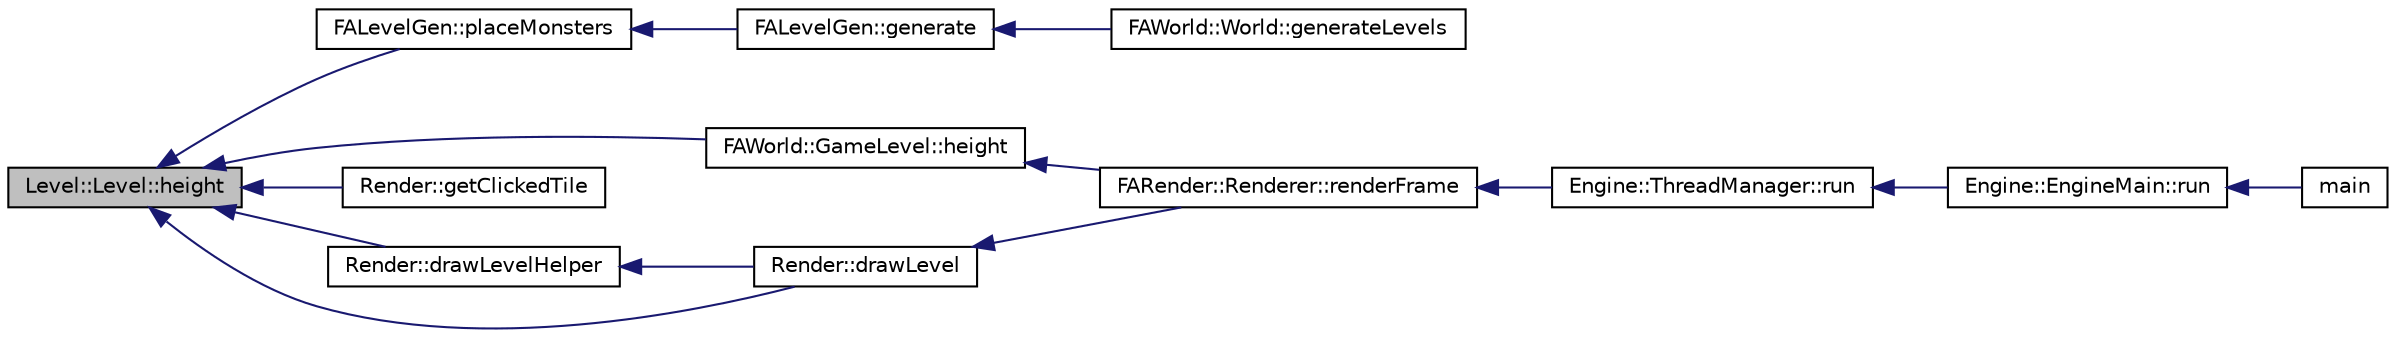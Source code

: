 digraph G
{
  edge [fontname="Helvetica",fontsize="10",labelfontname="Helvetica",labelfontsize="10"];
  node [fontname="Helvetica",fontsize="10",shape=record];
  rankdir="LR";
  Node1 [label="Level::Level::height",height=0.2,width=0.4,color="black", fillcolor="grey75", style="filled" fontcolor="black"];
  Node1 -> Node2 [dir="back",color="midnightblue",fontsize="10",style="solid",fontname="Helvetica"];
  Node2 [label="FALevelGen::placeMonsters",height=0.2,width=0.4,color="black", fillcolor="white", style="filled",URL="$namespace_f_a_level_gen.html#a2f48db4843ed8be1a245fed54a4b7e0b"];
  Node2 -> Node3 [dir="back",color="midnightblue",fontsize="10",style="solid",fontname="Helvetica"];
  Node3 [label="FALevelGen::generate",height=0.2,width=0.4,color="black", fillcolor="white", style="filled",URL="$namespace_f_a_level_gen.html#acf970d89560068907dc8e5f8a0511161"];
  Node3 -> Node4 [dir="back",color="midnightblue",fontsize="10",style="solid",fontname="Helvetica"];
  Node4 [label="FAWorld::World::generateLevels",height=0.2,width=0.4,color="black", fillcolor="white", style="filled",URL="$class_f_a_world_1_1_world.html#a5f2ca8c8743cc7689ba9227be88f9556"];
  Node1 -> Node5 [dir="back",color="midnightblue",fontsize="10",style="solid",fontname="Helvetica"];
  Node5 [label="FAWorld::GameLevel::height",height=0.2,width=0.4,color="black", fillcolor="white", style="filled",URL="$class_f_a_world_1_1_game_level.html#ad576185f819af1be6b83418031d0cc58"];
  Node5 -> Node6 [dir="back",color="midnightblue",fontsize="10",style="solid",fontname="Helvetica"];
  Node6 [label="FARender::Renderer::renderFrame",height=0.2,width=0.4,color="black", fillcolor="white", style="filled",URL="$class_f_a_render_1_1_renderer.html#ad6e983189d6cf6b7aaef89d54ed89396",tooltip="To be called only by Engine::ThreadManager."];
  Node6 -> Node7 [dir="back",color="midnightblue",fontsize="10",style="solid",fontname="Helvetica"];
  Node7 [label="Engine::ThreadManager::run",height=0.2,width=0.4,color="black", fillcolor="white", style="filled",URL="$class_engine_1_1_thread_manager.html#ab99a6ee7b73f2e9b24a824e811df5d88"];
  Node7 -> Node8 [dir="back",color="midnightblue",fontsize="10",style="solid",fontname="Helvetica"];
  Node8 [label="Engine::EngineMain::run",height=0.2,width=0.4,color="black", fillcolor="white", style="filled",URL="$class_engine_1_1_engine_main.html#a5a16165ab6d6e9f2bb2f2739bd1b11bf"];
  Node8 -> Node9 [dir="back",color="midnightblue",fontsize="10",style="solid",fontname="Helvetica"];
  Node9 [label="main",height=0.2,width=0.4,color="black", fillcolor="white", style="filled",URL="$freeablo_2main_8cpp.html#a3c04138a5bfe5d72780bb7e82a18e627"];
  Node1 -> Node10 [dir="back",color="midnightblue",fontsize="10",style="solid",fontname="Helvetica"];
  Node10 [label="Render::getClickedTile",height=0.2,width=0.4,color="black", fillcolor="white", style="filled",URL="$namespace_render.html#a85cfca0eb3f3983b090abb049385765b"];
  Node1 -> Node11 [dir="back",color="midnightblue",fontsize="10",style="solid",fontname="Helvetica"];
  Node11 [label="Render::drawLevelHelper",height=0.2,width=0.4,color="black", fillcolor="white", style="filled",URL="$namespace_render.html#abfbdc758f189d3035f48e856d7083693"];
  Node11 -> Node12 [dir="back",color="midnightblue",fontsize="10",style="solid",fontname="Helvetica"];
  Node12 [label="Render::drawLevel",height=0.2,width=0.4,color="black", fillcolor="white", style="filled",URL="$namespace_render.html#aa2625d5d45177718b16be35d3de01643"];
  Node12 -> Node6 [dir="back",color="midnightblue",fontsize="10",style="solid",fontname="Helvetica"];
  Node1 -> Node12 [dir="back",color="midnightblue",fontsize="10",style="solid",fontname="Helvetica"];
}
